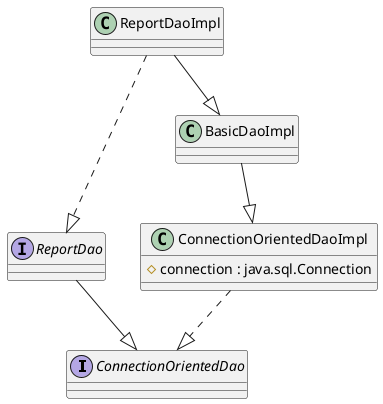 @startuml ReportDao

interface ConnectionOrientedDao
interface ReportDao

ReportDao --|> ConnectionOrientedDao

class ConnectionOrientedDaoImpl {
 # connection : java.sql.Connection
}

ConnectionOrientedDaoImpl ..|> ConnectionOrientedDao

class BasicDaoImpl

BasicDaoImpl --|> ConnectionOrientedDaoImpl

class ReportDaoImpl
ReportDaoImpl ..|> ReportDao
ReportDaoImpl --|> BasicDaoImpl

@enduml